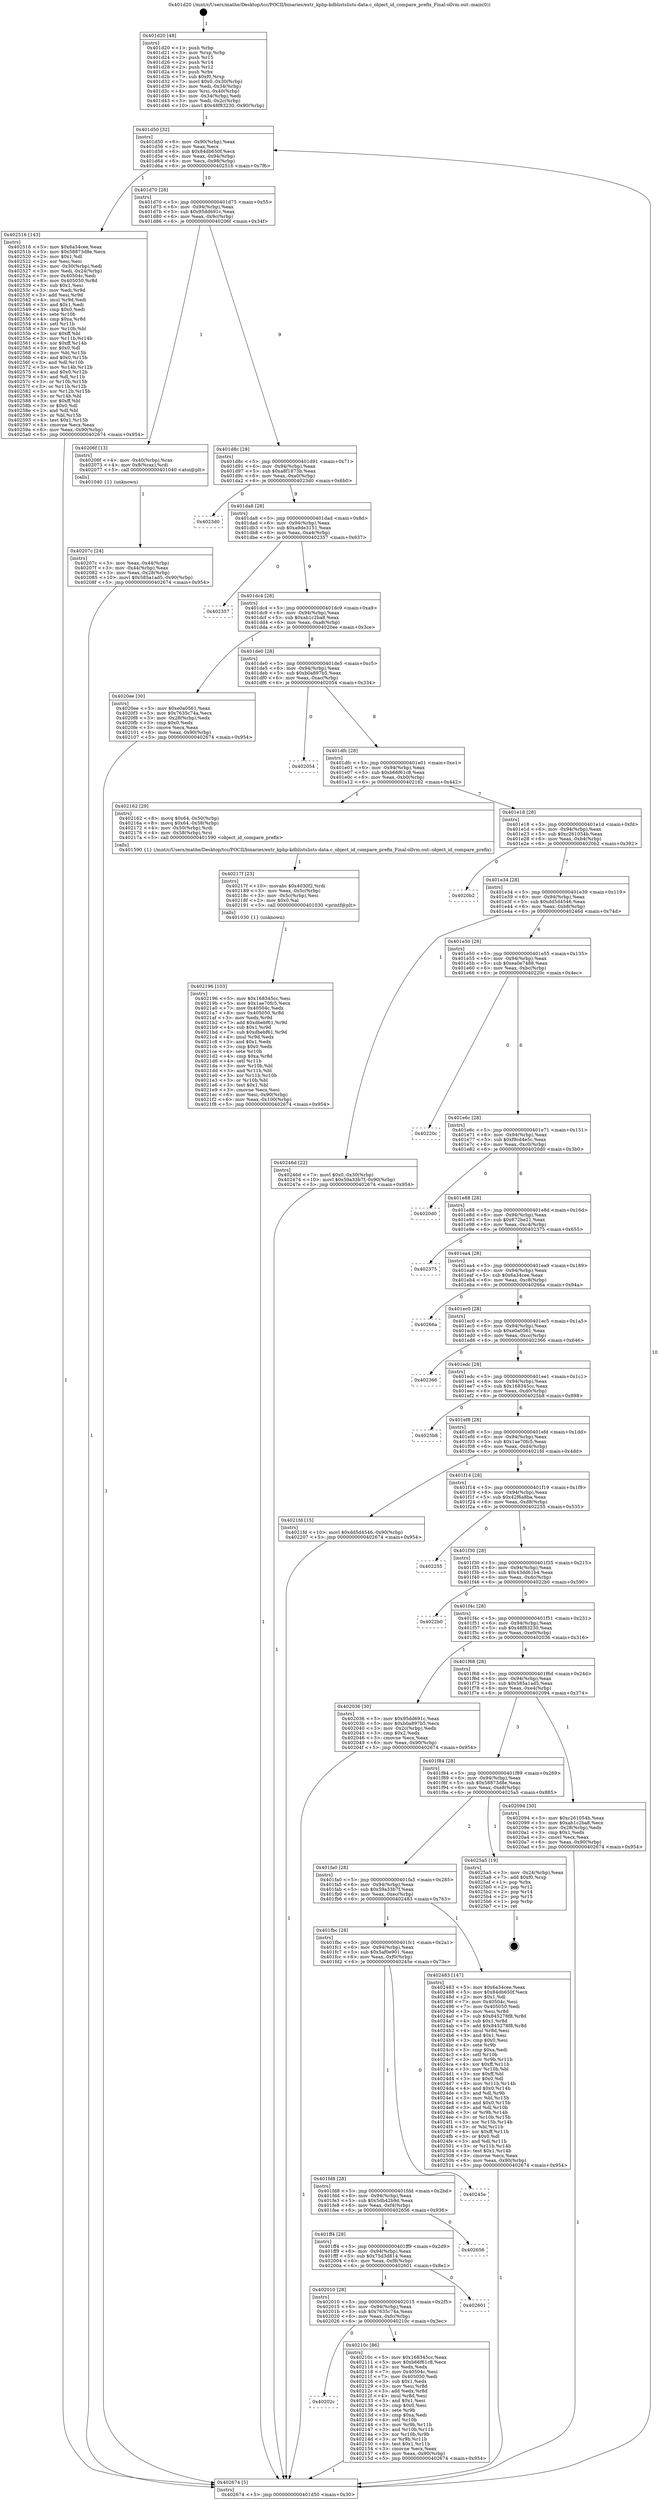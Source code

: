 digraph "0x401d20" {
  label = "0x401d20 (/mnt/c/Users/mathe/Desktop/tcc/POCII/binaries/extr_kphp-kdblistslists-data.c_object_id_compare_prefix_Final-ollvm.out::main(0))"
  labelloc = "t"
  node[shape=record]

  Entry [label="",width=0.3,height=0.3,shape=circle,fillcolor=black,style=filled]
  "0x401d50" [label="{
     0x401d50 [32]\l
     | [instrs]\l
     &nbsp;&nbsp;0x401d50 \<+6\>: mov -0x90(%rbp),%eax\l
     &nbsp;&nbsp;0x401d56 \<+2\>: mov %eax,%ecx\l
     &nbsp;&nbsp;0x401d58 \<+6\>: sub $0x84db650f,%ecx\l
     &nbsp;&nbsp;0x401d5e \<+6\>: mov %eax,-0x94(%rbp)\l
     &nbsp;&nbsp;0x401d64 \<+6\>: mov %ecx,-0x98(%rbp)\l
     &nbsp;&nbsp;0x401d6a \<+6\>: je 0000000000402516 \<main+0x7f6\>\l
  }"]
  "0x402516" [label="{
     0x402516 [143]\l
     | [instrs]\l
     &nbsp;&nbsp;0x402516 \<+5\>: mov $0x6a34cee,%eax\l
     &nbsp;&nbsp;0x40251b \<+5\>: mov $0x58873d8e,%ecx\l
     &nbsp;&nbsp;0x402520 \<+2\>: mov $0x1,%dl\l
     &nbsp;&nbsp;0x402522 \<+2\>: xor %esi,%esi\l
     &nbsp;&nbsp;0x402524 \<+3\>: mov -0x30(%rbp),%edi\l
     &nbsp;&nbsp;0x402527 \<+3\>: mov %edi,-0x24(%rbp)\l
     &nbsp;&nbsp;0x40252a \<+7\>: mov 0x40504c,%edi\l
     &nbsp;&nbsp;0x402531 \<+8\>: mov 0x405050,%r8d\l
     &nbsp;&nbsp;0x402539 \<+3\>: sub $0x1,%esi\l
     &nbsp;&nbsp;0x40253c \<+3\>: mov %edi,%r9d\l
     &nbsp;&nbsp;0x40253f \<+3\>: add %esi,%r9d\l
     &nbsp;&nbsp;0x402542 \<+4\>: imul %r9d,%edi\l
     &nbsp;&nbsp;0x402546 \<+3\>: and $0x1,%edi\l
     &nbsp;&nbsp;0x402549 \<+3\>: cmp $0x0,%edi\l
     &nbsp;&nbsp;0x40254c \<+4\>: sete %r10b\l
     &nbsp;&nbsp;0x402550 \<+4\>: cmp $0xa,%r8d\l
     &nbsp;&nbsp;0x402554 \<+4\>: setl %r11b\l
     &nbsp;&nbsp;0x402558 \<+3\>: mov %r10b,%bl\l
     &nbsp;&nbsp;0x40255b \<+3\>: xor $0xff,%bl\l
     &nbsp;&nbsp;0x40255e \<+3\>: mov %r11b,%r14b\l
     &nbsp;&nbsp;0x402561 \<+4\>: xor $0xff,%r14b\l
     &nbsp;&nbsp;0x402565 \<+3\>: xor $0x0,%dl\l
     &nbsp;&nbsp;0x402568 \<+3\>: mov %bl,%r15b\l
     &nbsp;&nbsp;0x40256b \<+4\>: and $0x0,%r15b\l
     &nbsp;&nbsp;0x40256f \<+3\>: and %dl,%r10b\l
     &nbsp;&nbsp;0x402572 \<+3\>: mov %r14b,%r12b\l
     &nbsp;&nbsp;0x402575 \<+4\>: and $0x0,%r12b\l
     &nbsp;&nbsp;0x402579 \<+3\>: and %dl,%r11b\l
     &nbsp;&nbsp;0x40257c \<+3\>: or %r10b,%r15b\l
     &nbsp;&nbsp;0x40257f \<+3\>: or %r11b,%r12b\l
     &nbsp;&nbsp;0x402582 \<+3\>: xor %r12b,%r15b\l
     &nbsp;&nbsp;0x402585 \<+3\>: or %r14b,%bl\l
     &nbsp;&nbsp;0x402588 \<+3\>: xor $0xff,%bl\l
     &nbsp;&nbsp;0x40258b \<+3\>: or $0x0,%dl\l
     &nbsp;&nbsp;0x40258e \<+2\>: and %dl,%bl\l
     &nbsp;&nbsp;0x402590 \<+3\>: or %bl,%r15b\l
     &nbsp;&nbsp;0x402593 \<+4\>: test $0x1,%r15b\l
     &nbsp;&nbsp;0x402597 \<+3\>: cmovne %ecx,%eax\l
     &nbsp;&nbsp;0x40259a \<+6\>: mov %eax,-0x90(%rbp)\l
     &nbsp;&nbsp;0x4025a0 \<+5\>: jmp 0000000000402674 \<main+0x954\>\l
  }"]
  "0x401d70" [label="{
     0x401d70 [28]\l
     | [instrs]\l
     &nbsp;&nbsp;0x401d70 \<+5\>: jmp 0000000000401d75 \<main+0x55\>\l
     &nbsp;&nbsp;0x401d75 \<+6\>: mov -0x94(%rbp),%eax\l
     &nbsp;&nbsp;0x401d7b \<+5\>: sub $0x95dd691c,%eax\l
     &nbsp;&nbsp;0x401d80 \<+6\>: mov %eax,-0x9c(%rbp)\l
     &nbsp;&nbsp;0x401d86 \<+6\>: je 000000000040206f \<main+0x34f\>\l
  }"]
  Exit [label="",width=0.3,height=0.3,shape=circle,fillcolor=black,style=filled,peripheries=2]
  "0x40206f" [label="{
     0x40206f [13]\l
     | [instrs]\l
     &nbsp;&nbsp;0x40206f \<+4\>: mov -0x40(%rbp),%rax\l
     &nbsp;&nbsp;0x402073 \<+4\>: mov 0x8(%rax),%rdi\l
     &nbsp;&nbsp;0x402077 \<+5\>: call 0000000000401040 \<atoi@plt\>\l
     | [calls]\l
     &nbsp;&nbsp;0x401040 \{1\} (unknown)\l
  }"]
  "0x401d8c" [label="{
     0x401d8c [28]\l
     | [instrs]\l
     &nbsp;&nbsp;0x401d8c \<+5\>: jmp 0000000000401d91 \<main+0x71\>\l
     &nbsp;&nbsp;0x401d91 \<+6\>: mov -0x94(%rbp),%eax\l
     &nbsp;&nbsp;0x401d97 \<+5\>: sub $0xa8f1873b,%eax\l
     &nbsp;&nbsp;0x401d9c \<+6\>: mov %eax,-0xa0(%rbp)\l
     &nbsp;&nbsp;0x401da2 \<+6\>: je 00000000004023d0 \<main+0x6b0\>\l
  }"]
  "0x402196" [label="{
     0x402196 [103]\l
     | [instrs]\l
     &nbsp;&nbsp;0x402196 \<+5\>: mov $0x168345cc,%esi\l
     &nbsp;&nbsp;0x40219b \<+5\>: mov $0x1ae70fc5,%ecx\l
     &nbsp;&nbsp;0x4021a0 \<+7\>: mov 0x40504c,%edx\l
     &nbsp;&nbsp;0x4021a7 \<+8\>: mov 0x405050,%r8d\l
     &nbsp;&nbsp;0x4021af \<+3\>: mov %edx,%r9d\l
     &nbsp;&nbsp;0x4021b2 \<+7\>: add $0xdbebf61,%r9d\l
     &nbsp;&nbsp;0x4021b9 \<+4\>: sub $0x1,%r9d\l
     &nbsp;&nbsp;0x4021bd \<+7\>: sub $0xdbebf61,%r9d\l
     &nbsp;&nbsp;0x4021c4 \<+4\>: imul %r9d,%edx\l
     &nbsp;&nbsp;0x4021c8 \<+3\>: and $0x1,%edx\l
     &nbsp;&nbsp;0x4021cb \<+3\>: cmp $0x0,%edx\l
     &nbsp;&nbsp;0x4021ce \<+4\>: sete %r10b\l
     &nbsp;&nbsp;0x4021d2 \<+4\>: cmp $0xa,%r8d\l
     &nbsp;&nbsp;0x4021d6 \<+4\>: setl %r11b\l
     &nbsp;&nbsp;0x4021da \<+3\>: mov %r10b,%bl\l
     &nbsp;&nbsp;0x4021dd \<+3\>: and %r11b,%bl\l
     &nbsp;&nbsp;0x4021e0 \<+3\>: xor %r11b,%r10b\l
     &nbsp;&nbsp;0x4021e3 \<+3\>: or %r10b,%bl\l
     &nbsp;&nbsp;0x4021e6 \<+3\>: test $0x1,%bl\l
     &nbsp;&nbsp;0x4021e9 \<+3\>: cmovne %ecx,%esi\l
     &nbsp;&nbsp;0x4021ec \<+6\>: mov %esi,-0x90(%rbp)\l
     &nbsp;&nbsp;0x4021f2 \<+6\>: mov %eax,-0x100(%rbp)\l
     &nbsp;&nbsp;0x4021f8 \<+5\>: jmp 0000000000402674 \<main+0x954\>\l
  }"]
  "0x4023d0" [label="{
     0x4023d0\l
  }", style=dashed]
  "0x401da8" [label="{
     0x401da8 [28]\l
     | [instrs]\l
     &nbsp;&nbsp;0x401da8 \<+5\>: jmp 0000000000401dad \<main+0x8d\>\l
     &nbsp;&nbsp;0x401dad \<+6\>: mov -0x94(%rbp),%eax\l
     &nbsp;&nbsp;0x401db3 \<+5\>: sub $0xa9de3151,%eax\l
     &nbsp;&nbsp;0x401db8 \<+6\>: mov %eax,-0xa4(%rbp)\l
     &nbsp;&nbsp;0x401dbe \<+6\>: je 0000000000402357 \<main+0x637\>\l
  }"]
  "0x40217f" [label="{
     0x40217f [23]\l
     | [instrs]\l
     &nbsp;&nbsp;0x40217f \<+10\>: movabs $0x4030f2,%rdi\l
     &nbsp;&nbsp;0x402189 \<+3\>: mov %eax,-0x5c(%rbp)\l
     &nbsp;&nbsp;0x40218c \<+3\>: mov -0x5c(%rbp),%esi\l
     &nbsp;&nbsp;0x40218f \<+2\>: mov $0x0,%al\l
     &nbsp;&nbsp;0x402191 \<+5\>: call 0000000000401030 \<printf@plt\>\l
     | [calls]\l
     &nbsp;&nbsp;0x401030 \{1\} (unknown)\l
  }"]
  "0x402357" [label="{
     0x402357\l
  }", style=dashed]
  "0x401dc4" [label="{
     0x401dc4 [28]\l
     | [instrs]\l
     &nbsp;&nbsp;0x401dc4 \<+5\>: jmp 0000000000401dc9 \<main+0xa9\>\l
     &nbsp;&nbsp;0x401dc9 \<+6\>: mov -0x94(%rbp),%eax\l
     &nbsp;&nbsp;0x401dcf \<+5\>: sub $0xab1c2ba8,%eax\l
     &nbsp;&nbsp;0x401dd4 \<+6\>: mov %eax,-0xa8(%rbp)\l
     &nbsp;&nbsp;0x401dda \<+6\>: je 00000000004020ee \<main+0x3ce\>\l
  }"]
  "0x40202c" [label="{
     0x40202c\l
  }", style=dashed]
  "0x4020ee" [label="{
     0x4020ee [30]\l
     | [instrs]\l
     &nbsp;&nbsp;0x4020ee \<+5\>: mov $0xe0a0561,%eax\l
     &nbsp;&nbsp;0x4020f3 \<+5\>: mov $0x7635c74a,%ecx\l
     &nbsp;&nbsp;0x4020f8 \<+3\>: mov -0x28(%rbp),%edx\l
     &nbsp;&nbsp;0x4020fb \<+3\>: cmp $0x0,%edx\l
     &nbsp;&nbsp;0x4020fe \<+3\>: cmove %ecx,%eax\l
     &nbsp;&nbsp;0x402101 \<+6\>: mov %eax,-0x90(%rbp)\l
     &nbsp;&nbsp;0x402107 \<+5\>: jmp 0000000000402674 \<main+0x954\>\l
  }"]
  "0x401de0" [label="{
     0x401de0 [28]\l
     | [instrs]\l
     &nbsp;&nbsp;0x401de0 \<+5\>: jmp 0000000000401de5 \<main+0xc5\>\l
     &nbsp;&nbsp;0x401de5 \<+6\>: mov -0x94(%rbp),%eax\l
     &nbsp;&nbsp;0x401deb \<+5\>: sub $0xb0a897b5,%eax\l
     &nbsp;&nbsp;0x401df0 \<+6\>: mov %eax,-0xac(%rbp)\l
     &nbsp;&nbsp;0x401df6 \<+6\>: je 0000000000402054 \<main+0x334\>\l
  }"]
  "0x40210c" [label="{
     0x40210c [86]\l
     | [instrs]\l
     &nbsp;&nbsp;0x40210c \<+5\>: mov $0x168345cc,%eax\l
     &nbsp;&nbsp;0x402111 \<+5\>: mov $0xb66f61c8,%ecx\l
     &nbsp;&nbsp;0x402116 \<+2\>: xor %edx,%edx\l
     &nbsp;&nbsp;0x402118 \<+7\>: mov 0x40504c,%esi\l
     &nbsp;&nbsp;0x40211f \<+7\>: mov 0x405050,%edi\l
     &nbsp;&nbsp;0x402126 \<+3\>: sub $0x1,%edx\l
     &nbsp;&nbsp;0x402129 \<+3\>: mov %esi,%r8d\l
     &nbsp;&nbsp;0x40212c \<+3\>: add %edx,%r8d\l
     &nbsp;&nbsp;0x40212f \<+4\>: imul %r8d,%esi\l
     &nbsp;&nbsp;0x402133 \<+3\>: and $0x1,%esi\l
     &nbsp;&nbsp;0x402136 \<+3\>: cmp $0x0,%esi\l
     &nbsp;&nbsp;0x402139 \<+4\>: sete %r9b\l
     &nbsp;&nbsp;0x40213d \<+3\>: cmp $0xa,%edi\l
     &nbsp;&nbsp;0x402140 \<+4\>: setl %r10b\l
     &nbsp;&nbsp;0x402144 \<+3\>: mov %r9b,%r11b\l
     &nbsp;&nbsp;0x402147 \<+3\>: and %r10b,%r11b\l
     &nbsp;&nbsp;0x40214a \<+3\>: xor %r10b,%r9b\l
     &nbsp;&nbsp;0x40214d \<+3\>: or %r9b,%r11b\l
     &nbsp;&nbsp;0x402150 \<+4\>: test $0x1,%r11b\l
     &nbsp;&nbsp;0x402154 \<+3\>: cmovne %ecx,%eax\l
     &nbsp;&nbsp;0x402157 \<+6\>: mov %eax,-0x90(%rbp)\l
     &nbsp;&nbsp;0x40215d \<+5\>: jmp 0000000000402674 \<main+0x954\>\l
  }"]
  "0x402054" [label="{
     0x402054\l
  }", style=dashed]
  "0x401dfc" [label="{
     0x401dfc [28]\l
     | [instrs]\l
     &nbsp;&nbsp;0x401dfc \<+5\>: jmp 0000000000401e01 \<main+0xe1\>\l
     &nbsp;&nbsp;0x401e01 \<+6\>: mov -0x94(%rbp),%eax\l
     &nbsp;&nbsp;0x401e07 \<+5\>: sub $0xb66f61c8,%eax\l
     &nbsp;&nbsp;0x401e0c \<+6\>: mov %eax,-0xb0(%rbp)\l
     &nbsp;&nbsp;0x401e12 \<+6\>: je 0000000000402162 \<main+0x442\>\l
  }"]
  "0x402010" [label="{
     0x402010 [28]\l
     | [instrs]\l
     &nbsp;&nbsp;0x402010 \<+5\>: jmp 0000000000402015 \<main+0x2f5\>\l
     &nbsp;&nbsp;0x402015 \<+6\>: mov -0x94(%rbp),%eax\l
     &nbsp;&nbsp;0x40201b \<+5\>: sub $0x7635c74a,%eax\l
     &nbsp;&nbsp;0x402020 \<+6\>: mov %eax,-0xfc(%rbp)\l
     &nbsp;&nbsp;0x402026 \<+6\>: je 000000000040210c \<main+0x3ec\>\l
  }"]
  "0x402162" [label="{
     0x402162 [29]\l
     | [instrs]\l
     &nbsp;&nbsp;0x402162 \<+8\>: movq $0x64,-0x50(%rbp)\l
     &nbsp;&nbsp;0x40216a \<+8\>: movq $0x64,-0x58(%rbp)\l
     &nbsp;&nbsp;0x402172 \<+4\>: mov -0x50(%rbp),%rdi\l
     &nbsp;&nbsp;0x402176 \<+4\>: mov -0x58(%rbp),%rsi\l
     &nbsp;&nbsp;0x40217a \<+5\>: call 0000000000401590 \<object_id_compare_prefix\>\l
     | [calls]\l
     &nbsp;&nbsp;0x401590 \{1\} (/mnt/c/Users/mathe/Desktop/tcc/POCII/binaries/extr_kphp-kdblistslists-data.c_object_id_compare_prefix_Final-ollvm.out::object_id_compare_prefix)\l
  }"]
  "0x401e18" [label="{
     0x401e18 [28]\l
     | [instrs]\l
     &nbsp;&nbsp;0x401e18 \<+5\>: jmp 0000000000401e1d \<main+0xfd\>\l
     &nbsp;&nbsp;0x401e1d \<+6\>: mov -0x94(%rbp),%eax\l
     &nbsp;&nbsp;0x401e23 \<+5\>: sub $0xc261054b,%eax\l
     &nbsp;&nbsp;0x401e28 \<+6\>: mov %eax,-0xb4(%rbp)\l
     &nbsp;&nbsp;0x401e2e \<+6\>: je 00000000004020b2 \<main+0x392\>\l
  }"]
  "0x402601" [label="{
     0x402601\l
  }", style=dashed]
  "0x4020b2" [label="{
     0x4020b2\l
  }", style=dashed]
  "0x401e34" [label="{
     0x401e34 [28]\l
     | [instrs]\l
     &nbsp;&nbsp;0x401e34 \<+5\>: jmp 0000000000401e39 \<main+0x119\>\l
     &nbsp;&nbsp;0x401e39 \<+6\>: mov -0x94(%rbp),%eax\l
     &nbsp;&nbsp;0x401e3f \<+5\>: sub $0xdd5d4546,%eax\l
     &nbsp;&nbsp;0x401e44 \<+6\>: mov %eax,-0xb8(%rbp)\l
     &nbsp;&nbsp;0x401e4a \<+6\>: je 000000000040246d \<main+0x74d\>\l
  }"]
  "0x401ff4" [label="{
     0x401ff4 [28]\l
     | [instrs]\l
     &nbsp;&nbsp;0x401ff4 \<+5\>: jmp 0000000000401ff9 \<main+0x2d9\>\l
     &nbsp;&nbsp;0x401ff9 \<+6\>: mov -0x94(%rbp),%eax\l
     &nbsp;&nbsp;0x401fff \<+5\>: sub $0x75d3d814,%eax\l
     &nbsp;&nbsp;0x402004 \<+6\>: mov %eax,-0xf8(%rbp)\l
     &nbsp;&nbsp;0x40200a \<+6\>: je 0000000000402601 \<main+0x8e1\>\l
  }"]
  "0x40246d" [label="{
     0x40246d [22]\l
     | [instrs]\l
     &nbsp;&nbsp;0x40246d \<+7\>: movl $0x0,-0x30(%rbp)\l
     &nbsp;&nbsp;0x402474 \<+10\>: movl $0x59a33b7f,-0x90(%rbp)\l
     &nbsp;&nbsp;0x40247e \<+5\>: jmp 0000000000402674 \<main+0x954\>\l
  }"]
  "0x401e50" [label="{
     0x401e50 [28]\l
     | [instrs]\l
     &nbsp;&nbsp;0x401e50 \<+5\>: jmp 0000000000401e55 \<main+0x135\>\l
     &nbsp;&nbsp;0x401e55 \<+6\>: mov -0x94(%rbp),%eax\l
     &nbsp;&nbsp;0x401e5b \<+5\>: sub $0xea0e7488,%eax\l
     &nbsp;&nbsp;0x401e60 \<+6\>: mov %eax,-0xbc(%rbp)\l
     &nbsp;&nbsp;0x401e66 \<+6\>: je 000000000040220c \<main+0x4ec\>\l
  }"]
  "0x402656" [label="{
     0x402656\l
  }", style=dashed]
  "0x40220c" [label="{
     0x40220c\l
  }", style=dashed]
  "0x401e6c" [label="{
     0x401e6c [28]\l
     | [instrs]\l
     &nbsp;&nbsp;0x401e6c \<+5\>: jmp 0000000000401e71 \<main+0x151\>\l
     &nbsp;&nbsp;0x401e71 \<+6\>: mov -0x94(%rbp),%eax\l
     &nbsp;&nbsp;0x401e77 \<+5\>: sub $0xf9cd4e5c,%eax\l
     &nbsp;&nbsp;0x401e7c \<+6\>: mov %eax,-0xc0(%rbp)\l
     &nbsp;&nbsp;0x401e82 \<+6\>: je 00000000004020d0 \<main+0x3b0\>\l
  }"]
  "0x401fd8" [label="{
     0x401fd8 [28]\l
     | [instrs]\l
     &nbsp;&nbsp;0x401fd8 \<+5\>: jmp 0000000000401fdd \<main+0x2bd\>\l
     &nbsp;&nbsp;0x401fdd \<+6\>: mov -0x94(%rbp),%eax\l
     &nbsp;&nbsp;0x401fe3 \<+5\>: sub $0x5db42b9d,%eax\l
     &nbsp;&nbsp;0x401fe8 \<+6\>: mov %eax,-0xf4(%rbp)\l
     &nbsp;&nbsp;0x401fee \<+6\>: je 0000000000402656 \<main+0x936\>\l
  }"]
  "0x4020d0" [label="{
     0x4020d0\l
  }", style=dashed]
  "0x401e88" [label="{
     0x401e88 [28]\l
     | [instrs]\l
     &nbsp;&nbsp;0x401e88 \<+5\>: jmp 0000000000401e8d \<main+0x16d\>\l
     &nbsp;&nbsp;0x401e8d \<+6\>: mov -0x94(%rbp),%eax\l
     &nbsp;&nbsp;0x401e93 \<+5\>: sub $0x672be21,%eax\l
     &nbsp;&nbsp;0x401e98 \<+6\>: mov %eax,-0xc4(%rbp)\l
     &nbsp;&nbsp;0x401e9e \<+6\>: je 0000000000402375 \<main+0x655\>\l
  }"]
  "0x40245e" [label="{
     0x40245e\l
  }", style=dashed]
  "0x402375" [label="{
     0x402375\l
  }", style=dashed]
  "0x401ea4" [label="{
     0x401ea4 [28]\l
     | [instrs]\l
     &nbsp;&nbsp;0x401ea4 \<+5\>: jmp 0000000000401ea9 \<main+0x189\>\l
     &nbsp;&nbsp;0x401ea9 \<+6\>: mov -0x94(%rbp),%eax\l
     &nbsp;&nbsp;0x401eaf \<+5\>: sub $0x6a34cee,%eax\l
     &nbsp;&nbsp;0x401eb4 \<+6\>: mov %eax,-0xc8(%rbp)\l
     &nbsp;&nbsp;0x401eba \<+6\>: je 000000000040266a \<main+0x94a\>\l
  }"]
  "0x401fbc" [label="{
     0x401fbc [28]\l
     | [instrs]\l
     &nbsp;&nbsp;0x401fbc \<+5\>: jmp 0000000000401fc1 \<main+0x2a1\>\l
     &nbsp;&nbsp;0x401fc1 \<+6\>: mov -0x94(%rbp),%eax\l
     &nbsp;&nbsp;0x401fc7 \<+5\>: sub $0x5af0e901,%eax\l
     &nbsp;&nbsp;0x401fcc \<+6\>: mov %eax,-0xf0(%rbp)\l
     &nbsp;&nbsp;0x401fd2 \<+6\>: je 000000000040245e \<main+0x73e\>\l
  }"]
  "0x40266a" [label="{
     0x40266a\l
  }", style=dashed]
  "0x401ec0" [label="{
     0x401ec0 [28]\l
     | [instrs]\l
     &nbsp;&nbsp;0x401ec0 \<+5\>: jmp 0000000000401ec5 \<main+0x1a5\>\l
     &nbsp;&nbsp;0x401ec5 \<+6\>: mov -0x94(%rbp),%eax\l
     &nbsp;&nbsp;0x401ecb \<+5\>: sub $0xe0a0561,%eax\l
     &nbsp;&nbsp;0x401ed0 \<+6\>: mov %eax,-0xcc(%rbp)\l
     &nbsp;&nbsp;0x401ed6 \<+6\>: je 0000000000402366 \<main+0x646\>\l
  }"]
  "0x402483" [label="{
     0x402483 [147]\l
     | [instrs]\l
     &nbsp;&nbsp;0x402483 \<+5\>: mov $0x6a34cee,%eax\l
     &nbsp;&nbsp;0x402488 \<+5\>: mov $0x84db650f,%ecx\l
     &nbsp;&nbsp;0x40248d \<+2\>: mov $0x1,%dl\l
     &nbsp;&nbsp;0x40248f \<+7\>: mov 0x40504c,%esi\l
     &nbsp;&nbsp;0x402496 \<+7\>: mov 0x405050,%edi\l
     &nbsp;&nbsp;0x40249d \<+3\>: mov %esi,%r8d\l
     &nbsp;&nbsp;0x4024a0 \<+7\>: sub $0x845278f8,%r8d\l
     &nbsp;&nbsp;0x4024a7 \<+4\>: sub $0x1,%r8d\l
     &nbsp;&nbsp;0x4024ab \<+7\>: add $0x845278f8,%r8d\l
     &nbsp;&nbsp;0x4024b2 \<+4\>: imul %r8d,%esi\l
     &nbsp;&nbsp;0x4024b6 \<+3\>: and $0x1,%esi\l
     &nbsp;&nbsp;0x4024b9 \<+3\>: cmp $0x0,%esi\l
     &nbsp;&nbsp;0x4024bc \<+4\>: sete %r9b\l
     &nbsp;&nbsp;0x4024c0 \<+3\>: cmp $0xa,%edi\l
     &nbsp;&nbsp;0x4024c3 \<+4\>: setl %r10b\l
     &nbsp;&nbsp;0x4024c7 \<+3\>: mov %r9b,%r11b\l
     &nbsp;&nbsp;0x4024ca \<+4\>: xor $0xff,%r11b\l
     &nbsp;&nbsp;0x4024ce \<+3\>: mov %r10b,%bl\l
     &nbsp;&nbsp;0x4024d1 \<+3\>: xor $0xff,%bl\l
     &nbsp;&nbsp;0x4024d4 \<+3\>: xor $0x0,%dl\l
     &nbsp;&nbsp;0x4024d7 \<+3\>: mov %r11b,%r14b\l
     &nbsp;&nbsp;0x4024da \<+4\>: and $0x0,%r14b\l
     &nbsp;&nbsp;0x4024de \<+3\>: and %dl,%r9b\l
     &nbsp;&nbsp;0x4024e1 \<+3\>: mov %bl,%r15b\l
     &nbsp;&nbsp;0x4024e4 \<+4\>: and $0x0,%r15b\l
     &nbsp;&nbsp;0x4024e8 \<+3\>: and %dl,%r10b\l
     &nbsp;&nbsp;0x4024eb \<+3\>: or %r9b,%r14b\l
     &nbsp;&nbsp;0x4024ee \<+3\>: or %r10b,%r15b\l
     &nbsp;&nbsp;0x4024f1 \<+3\>: xor %r15b,%r14b\l
     &nbsp;&nbsp;0x4024f4 \<+3\>: or %bl,%r11b\l
     &nbsp;&nbsp;0x4024f7 \<+4\>: xor $0xff,%r11b\l
     &nbsp;&nbsp;0x4024fb \<+3\>: or $0x0,%dl\l
     &nbsp;&nbsp;0x4024fe \<+3\>: and %dl,%r11b\l
     &nbsp;&nbsp;0x402501 \<+3\>: or %r11b,%r14b\l
     &nbsp;&nbsp;0x402504 \<+4\>: test $0x1,%r14b\l
     &nbsp;&nbsp;0x402508 \<+3\>: cmovne %ecx,%eax\l
     &nbsp;&nbsp;0x40250b \<+6\>: mov %eax,-0x90(%rbp)\l
     &nbsp;&nbsp;0x402511 \<+5\>: jmp 0000000000402674 \<main+0x954\>\l
  }"]
  "0x402366" [label="{
     0x402366\l
  }", style=dashed]
  "0x401edc" [label="{
     0x401edc [28]\l
     | [instrs]\l
     &nbsp;&nbsp;0x401edc \<+5\>: jmp 0000000000401ee1 \<main+0x1c1\>\l
     &nbsp;&nbsp;0x401ee1 \<+6\>: mov -0x94(%rbp),%eax\l
     &nbsp;&nbsp;0x401ee7 \<+5\>: sub $0x168345cc,%eax\l
     &nbsp;&nbsp;0x401eec \<+6\>: mov %eax,-0xd0(%rbp)\l
     &nbsp;&nbsp;0x401ef2 \<+6\>: je 00000000004025b8 \<main+0x898\>\l
  }"]
  "0x401fa0" [label="{
     0x401fa0 [28]\l
     | [instrs]\l
     &nbsp;&nbsp;0x401fa0 \<+5\>: jmp 0000000000401fa5 \<main+0x285\>\l
     &nbsp;&nbsp;0x401fa5 \<+6\>: mov -0x94(%rbp),%eax\l
     &nbsp;&nbsp;0x401fab \<+5\>: sub $0x59a33b7f,%eax\l
     &nbsp;&nbsp;0x401fb0 \<+6\>: mov %eax,-0xec(%rbp)\l
     &nbsp;&nbsp;0x401fb6 \<+6\>: je 0000000000402483 \<main+0x763\>\l
  }"]
  "0x4025b8" [label="{
     0x4025b8\l
  }", style=dashed]
  "0x401ef8" [label="{
     0x401ef8 [28]\l
     | [instrs]\l
     &nbsp;&nbsp;0x401ef8 \<+5\>: jmp 0000000000401efd \<main+0x1dd\>\l
     &nbsp;&nbsp;0x401efd \<+6\>: mov -0x94(%rbp),%eax\l
     &nbsp;&nbsp;0x401f03 \<+5\>: sub $0x1ae70fc5,%eax\l
     &nbsp;&nbsp;0x401f08 \<+6\>: mov %eax,-0xd4(%rbp)\l
     &nbsp;&nbsp;0x401f0e \<+6\>: je 00000000004021fd \<main+0x4dd\>\l
  }"]
  "0x4025a5" [label="{
     0x4025a5 [19]\l
     | [instrs]\l
     &nbsp;&nbsp;0x4025a5 \<+3\>: mov -0x24(%rbp),%eax\l
     &nbsp;&nbsp;0x4025a8 \<+7\>: add $0xf0,%rsp\l
     &nbsp;&nbsp;0x4025af \<+1\>: pop %rbx\l
     &nbsp;&nbsp;0x4025b0 \<+2\>: pop %r12\l
     &nbsp;&nbsp;0x4025b2 \<+2\>: pop %r14\l
     &nbsp;&nbsp;0x4025b4 \<+2\>: pop %r15\l
     &nbsp;&nbsp;0x4025b6 \<+1\>: pop %rbp\l
     &nbsp;&nbsp;0x4025b7 \<+1\>: ret\l
  }"]
  "0x4021fd" [label="{
     0x4021fd [15]\l
     | [instrs]\l
     &nbsp;&nbsp;0x4021fd \<+10\>: movl $0xdd5d4546,-0x90(%rbp)\l
     &nbsp;&nbsp;0x402207 \<+5\>: jmp 0000000000402674 \<main+0x954\>\l
  }"]
  "0x401f14" [label="{
     0x401f14 [28]\l
     | [instrs]\l
     &nbsp;&nbsp;0x401f14 \<+5\>: jmp 0000000000401f19 \<main+0x1f9\>\l
     &nbsp;&nbsp;0x401f19 \<+6\>: mov -0x94(%rbp),%eax\l
     &nbsp;&nbsp;0x401f1f \<+5\>: sub $0x42f6a8ba,%eax\l
     &nbsp;&nbsp;0x401f24 \<+6\>: mov %eax,-0xd8(%rbp)\l
     &nbsp;&nbsp;0x401f2a \<+6\>: je 0000000000402255 \<main+0x535\>\l
  }"]
  "0x401f84" [label="{
     0x401f84 [28]\l
     | [instrs]\l
     &nbsp;&nbsp;0x401f84 \<+5\>: jmp 0000000000401f89 \<main+0x269\>\l
     &nbsp;&nbsp;0x401f89 \<+6\>: mov -0x94(%rbp),%eax\l
     &nbsp;&nbsp;0x401f8f \<+5\>: sub $0x58873d8e,%eax\l
     &nbsp;&nbsp;0x401f94 \<+6\>: mov %eax,-0xe8(%rbp)\l
     &nbsp;&nbsp;0x401f9a \<+6\>: je 00000000004025a5 \<main+0x885\>\l
  }"]
  "0x402255" [label="{
     0x402255\l
  }", style=dashed]
  "0x401f30" [label="{
     0x401f30 [28]\l
     | [instrs]\l
     &nbsp;&nbsp;0x401f30 \<+5\>: jmp 0000000000401f35 \<main+0x215\>\l
     &nbsp;&nbsp;0x401f35 \<+6\>: mov -0x94(%rbp),%eax\l
     &nbsp;&nbsp;0x401f3b \<+5\>: sub $0x43dd61b4,%eax\l
     &nbsp;&nbsp;0x401f40 \<+6\>: mov %eax,-0xdc(%rbp)\l
     &nbsp;&nbsp;0x401f46 \<+6\>: je 00000000004022b0 \<main+0x590\>\l
  }"]
  "0x402094" [label="{
     0x402094 [30]\l
     | [instrs]\l
     &nbsp;&nbsp;0x402094 \<+5\>: mov $0xc261054b,%eax\l
     &nbsp;&nbsp;0x402099 \<+5\>: mov $0xab1c2ba8,%ecx\l
     &nbsp;&nbsp;0x40209e \<+3\>: mov -0x28(%rbp),%edx\l
     &nbsp;&nbsp;0x4020a1 \<+3\>: cmp $0x1,%edx\l
     &nbsp;&nbsp;0x4020a4 \<+3\>: cmovl %ecx,%eax\l
     &nbsp;&nbsp;0x4020a7 \<+6\>: mov %eax,-0x90(%rbp)\l
     &nbsp;&nbsp;0x4020ad \<+5\>: jmp 0000000000402674 \<main+0x954\>\l
  }"]
  "0x4022b0" [label="{
     0x4022b0\l
  }", style=dashed]
  "0x401f4c" [label="{
     0x401f4c [28]\l
     | [instrs]\l
     &nbsp;&nbsp;0x401f4c \<+5\>: jmp 0000000000401f51 \<main+0x231\>\l
     &nbsp;&nbsp;0x401f51 \<+6\>: mov -0x94(%rbp),%eax\l
     &nbsp;&nbsp;0x401f57 \<+5\>: sub $0x48f83230,%eax\l
     &nbsp;&nbsp;0x401f5c \<+6\>: mov %eax,-0xe0(%rbp)\l
     &nbsp;&nbsp;0x401f62 \<+6\>: je 0000000000402036 \<main+0x316\>\l
  }"]
  "0x40207c" [label="{
     0x40207c [24]\l
     | [instrs]\l
     &nbsp;&nbsp;0x40207c \<+3\>: mov %eax,-0x44(%rbp)\l
     &nbsp;&nbsp;0x40207f \<+3\>: mov -0x44(%rbp),%eax\l
     &nbsp;&nbsp;0x402082 \<+3\>: mov %eax,-0x28(%rbp)\l
     &nbsp;&nbsp;0x402085 \<+10\>: movl $0x585a1ad5,-0x90(%rbp)\l
     &nbsp;&nbsp;0x40208f \<+5\>: jmp 0000000000402674 \<main+0x954\>\l
  }"]
  "0x402036" [label="{
     0x402036 [30]\l
     | [instrs]\l
     &nbsp;&nbsp;0x402036 \<+5\>: mov $0x95dd691c,%eax\l
     &nbsp;&nbsp;0x40203b \<+5\>: mov $0xb0a897b5,%ecx\l
     &nbsp;&nbsp;0x402040 \<+3\>: mov -0x2c(%rbp),%edx\l
     &nbsp;&nbsp;0x402043 \<+3\>: cmp $0x2,%edx\l
     &nbsp;&nbsp;0x402046 \<+3\>: cmovne %ecx,%eax\l
     &nbsp;&nbsp;0x402049 \<+6\>: mov %eax,-0x90(%rbp)\l
     &nbsp;&nbsp;0x40204f \<+5\>: jmp 0000000000402674 \<main+0x954\>\l
  }"]
  "0x401f68" [label="{
     0x401f68 [28]\l
     | [instrs]\l
     &nbsp;&nbsp;0x401f68 \<+5\>: jmp 0000000000401f6d \<main+0x24d\>\l
     &nbsp;&nbsp;0x401f6d \<+6\>: mov -0x94(%rbp),%eax\l
     &nbsp;&nbsp;0x401f73 \<+5\>: sub $0x585a1ad5,%eax\l
     &nbsp;&nbsp;0x401f78 \<+6\>: mov %eax,-0xe4(%rbp)\l
     &nbsp;&nbsp;0x401f7e \<+6\>: je 0000000000402094 \<main+0x374\>\l
  }"]
  "0x402674" [label="{
     0x402674 [5]\l
     | [instrs]\l
     &nbsp;&nbsp;0x402674 \<+5\>: jmp 0000000000401d50 \<main+0x30\>\l
  }"]
  "0x401d20" [label="{
     0x401d20 [48]\l
     | [instrs]\l
     &nbsp;&nbsp;0x401d20 \<+1\>: push %rbp\l
     &nbsp;&nbsp;0x401d21 \<+3\>: mov %rsp,%rbp\l
     &nbsp;&nbsp;0x401d24 \<+2\>: push %r15\l
     &nbsp;&nbsp;0x401d26 \<+2\>: push %r14\l
     &nbsp;&nbsp;0x401d28 \<+2\>: push %r12\l
     &nbsp;&nbsp;0x401d2a \<+1\>: push %rbx\l
     &nbsp;&nbsp;0x401d2b \<+7\>: sub $0xf0,%rsp\l
     &nbsp;&nbsp;0x401d32 \<+7\>: movl $0x0,-0x30(%rbp)\l
     &nbsp;&nbsp;0x401d39 \<+3\>: mov %edi,-0x34(%rbp)\l
     &nbsp;&nbsp;0x401d3c \<+4\>: mov %rsi,-0x40(%rbp)\l
     &nbsp;&nbsp;0x401d40 \<+3\>: mov -0x34(%rbp),%edi\l
     &nbsp;&nbsp;0x401d43 \<+3\>: mov %edi,-0x2c(%rbp)\l
     &nbsp;&nbsp;0x401d46 \<+10\>: movl $0x48f83230,-0x90(%rbp)\l
  }"]
  Entry -> "0x401d20" [label=" 1"]
  "0x401d50" -> "0x402516" [label=" 1"]
  "0x401d50" -> "0x401d70" [label=" 10"]
  "0x4025a5" -> Exit [label=" 1"]
  "0x401d70" -> "0x40206f" [label=" 1"]
  "0x401d70" -> "0x401d8c" [label=" 9"]
  "0x402516" -> "0x402674" [label=" 1"]
  "0x401d8c" -> "0x4023d0" [label=" 0"]
  "0x401d8c" -> "0x401da8" [label=" 9"]
  "0x402483" -> "0x402674" [label=" 1"]
  "0x401da8" -> "0x402357" [label=" 0"]
  "0x401da8" -> "0x401dc4" [label=" 9"]
  "0x40246d" -> "0x402674" [label=" 1"]
  "0x401dc4" -> "0x4020ee" [label=" 1"]
  "0x401dc4" -> "0x401de0" [label=" 8"]
  "0x4021fd" -> "0x402674" [label=" 1"]
  "0x401de0" -> "0x402054" [label=" 0"]
  "0x401de0" -> "0x401dfc" [label=" 8"]
  "0x402196" -> "0x402674" [label=" 1"]
  "0x401dfc" -> "0x402162" [label=" 1"]
  "0x401dfc" -> "0x401e18" [label=" 7"]
  "0x402162" -> "0x40217f" [label=" 1"]
  "0x401e18" -> "0x4020b2" [label=" 0"]
  "0x401e18" -> "0x401e34" [label=" 7"]
  "0x40210c" -> "0x402674" [label=" 1"]
  "0x401e34" -> "0x40246d" [label=" 1"]
  "0x401e34" -> "0x401e50" [label=" 6"]
  "0x402010" -> "0x40210c" [label=" 1"]
  "0x401e50" -> "0x40220c" [label=" 0"]
  "0x401e50" -> "0x401e6c" [label=" 6"]
  "0x40217f" -> "0x402196" [label=" 1"]
  "0x401e6c" -> "0x4020d0" [label=" 0"]
  "0x401e6c" -> "0x401e88" [label=" 6"]
  "0x401ff4" -> "0x402601" [label=" 0"]
  "0x401e88" -> "0x402375" [label=" 0"]
  "0x401e88" -> "0x401ea4" [label=" 6"]
  "0x402010" -> "0x40202c" [label=" 0"]
  "0x401ea4" -> "0x40266a" [label=" 0"]
  "0x401ea4" -> "0x401ec0" [label=" 6"]
  "0x401fd8" -> "0x402656" [label=" 0"]
  "0x401ec0" -> "0x402366" [label=" 0"]
  "0x401ec0" -> "0x401edc" [label=" 6"]
  "0x401ff4" -> "0x402010" [label=" 1"]
  "0x401edc" -> "0x4025b8" [label=" 0"]
  "0x401edc" -> "0x401ef8" [label=" 6"]
  "0x401fbc" -> "0x40245e" [label=" 0"]
  "0x401ef8" -> "0x4021fd" [label=" 1"]
  "0x401ef8" -> "0x401f14" [label=" 5"]
  "0x401fd8" -> "0x401ff4" [label=" 1"]
  "0x401f14" -> "0x402255" [label=" 0"]
  "0x401f14" -> "0x401f30" [label=" 5"]
  "0x401fa0" -> "0x402483" [label=" 1"]
  "0x401f30" -> "0x4022b0" [label=" 0"]
  "0x401f30" -> "0x401f4c" [label=" 5"]
  "0x401fbc" -> "0x401fd8" [label=" 1"]
  "0x401f4c" -> "0x402036" [label=" 1"]
  "0x401f4c" -> "0x401f68" [label=" 4"]
  "0x402036" -> "0x402674" [label=" 1"]
  "0x401d20" -> "0x401d50" [label=" 1"]
  "0x402674" -> "0x401d50" [label=" 10"]
  "0x40206f" -> "0x40207c" [label=" 1"]
  "0x40207c" -> "0x402674" [label=" 1"]
  "0x401f84" -> "0x401fa0" [label=" 2"]
  "0x401f68" -> "0x402094" [label=" 1"]
  "0x401f68" -> "0x401f84" [label=" 3"]
  "0x402094" -> "0x402674" [label=" 1"]
  "0x4020ee" -> "0x402674" [label=" 1"]
  "0x401fa0" -> "0x401fbc" [label=" 1"]
  "0x401f84" -> "0x4025a5" [label=" 1"]
}
